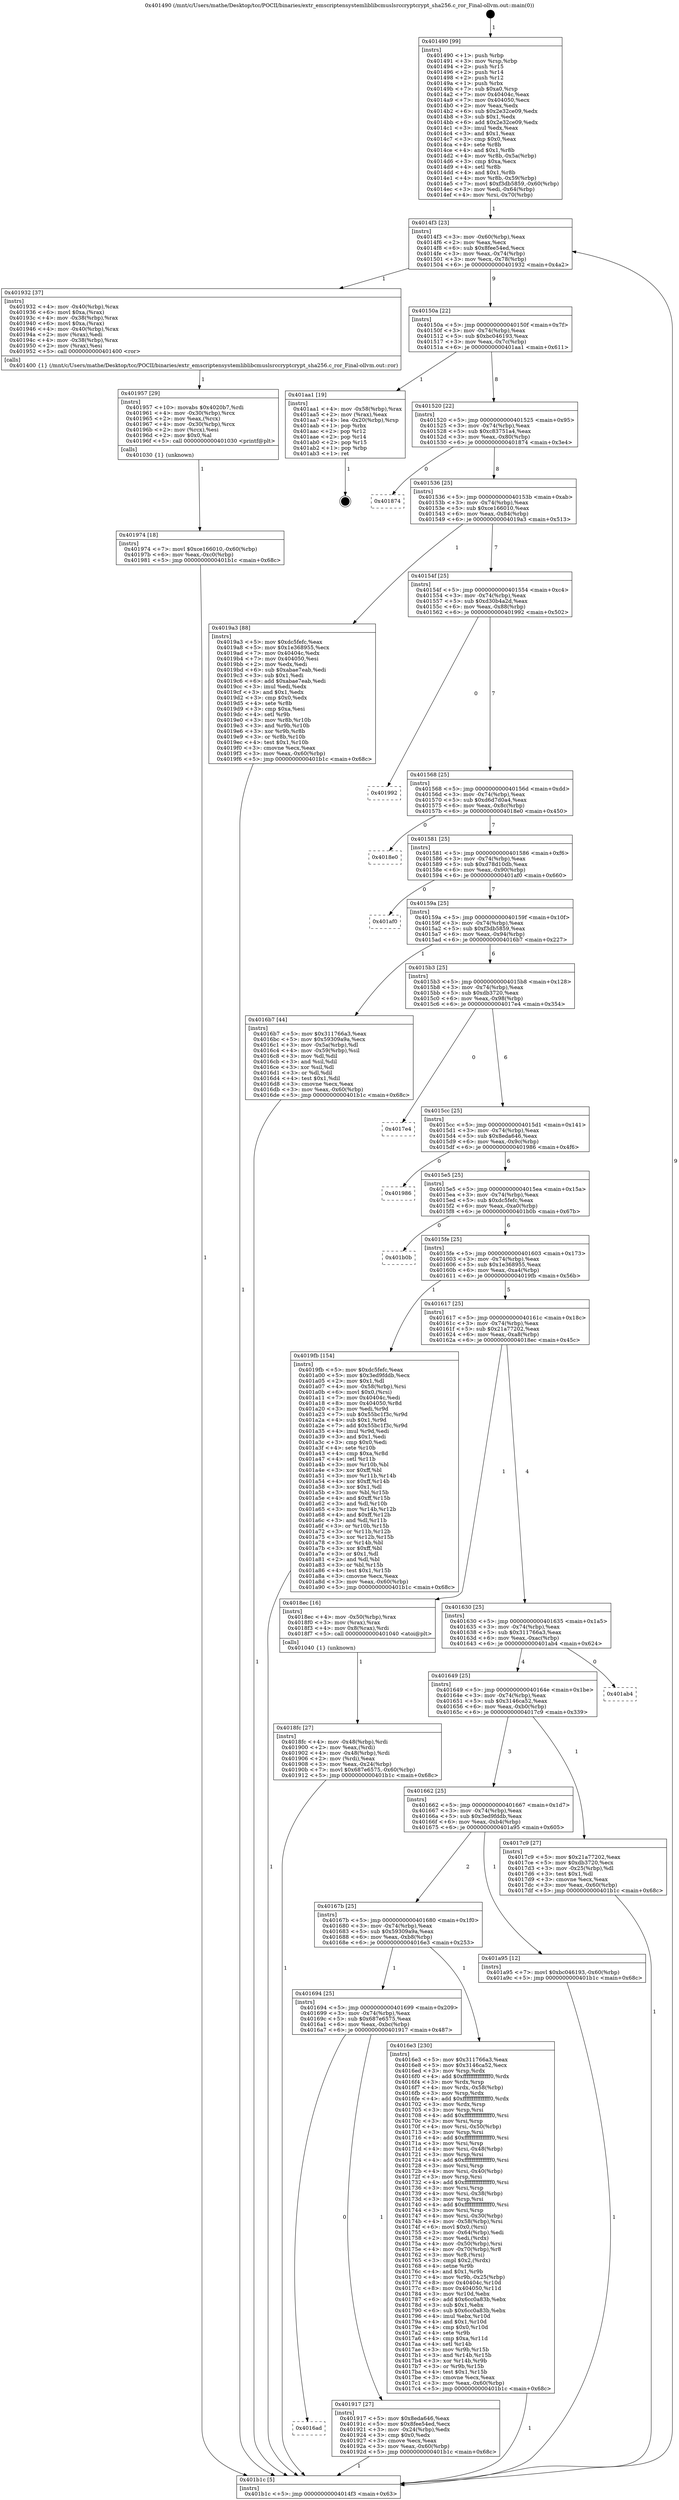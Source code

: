 digraph "0x401490" {
  label = "0x401490 (/mnt/c/Users/mathe/Desktop/tcc/POCII/binaries/extr_emscriptensystemliblibcmuslsrccryptcrypt_sha256.c_ror_Final-ollvm.out::main(0))"
  labelloc = "t"
  node[shape=record]

  Entry [label="",width=0.3,height=0.3,shape=circle,fillcolor=black,style=filled]
  "0x4014f3" [label="{
     0x4014f3 [23]\l
     | [instrs]\l
     &nbsp;&nbsp;0x4014f3 \<+3\>: mov -0x60(%rbp),%eax\l
     &nbsp;&nbsp;0x4014f6 \<+2\>: mov %eax,%ecx\l
     &nbsp;&nbsp;0x4014f8 \<+6\>: sub $0x8fee54ed,%ecx\l
     &nbsp;&nbsp;0x4014fe \<+3\>: mov %eax,-0x74(%rbp)\l
     &nbsp;&nbsp;0x401501 \<+3\>: mov %ecx,-0x78(%rbp)\l
     &nbsp;&nbsp;0x401504 \<+6\>: je 0000000000401932 \<main+0x4a2\>\l
  }"]
  "0x401932" [label="{
     0x401932 [37]\l
     | [instrs]\l
     &nbsp;&nbsp;0x401932 \<+4\>: mov -0x40(%rbp),%rax\l
     &nbsp;&nbsp;0x401936 \<+6\>: movl $0xa,(%rax)\l
     &nbsp;&nbsp;0x40193c \<+4\>: mov -0x38(%rbp),%rax\l
     &nbsp;&nbsp;0x401940 \<+6\>: movl $0xa,(%rax)\l
     &nbsp;&nbsp;0x401946 \<+4\>: mov -0x40(%rbp),%rax\l
     &nbsp;&nbsp;0x40194a \<+2\>: mov (%rax),%edi\l
     &nbsp;&nbsp;0x40194c \<+4\>: mov -0x38(%rbp),%rax\l
     &nbsp;&nbsp;0x401950 \<+2\>: mov (%rax),%esi\l
     &nbsp;&nbsp;0x401952 \<+5\>: call 0000000000401400 \<ror\>\l
     | [calls]\l
     &nbsp;&nbsp;0x401400 \{1\} (/mnt/c/Users/mathe/Desktop/tcc/POCII/binaries/extr_emscriptensystemliblibcmuslsrccryptcrypt_sha256.c_ror_Final-ollvm.out::ror)\l
  }"]
  "0x40150a" [label="{
     0x40150a [22]\l
     | [instrs]\l
     &nbsp;&nbsp;0x40150a \<+5\>: jmp 000000000040150f \<main+0x7f\>\l
     &nbsp;&nbsp;0x40150f \<+3\>: mov -0x74(%rbp),%eax\l
     &nbsp;&nbsp;0x401512 \<+5\>: sub $0xbc046193,%eax\l
     &nbsp;&nbsp;0x401517 \<+3\>: mov %eax,-0x7c(%rbp)\l
     &nbsp;&nbsp;0x40151a \<+6\>: je 0000000000401aa1 \<main+0x611\>\l
  }"]
  Exit [label="",width=0.3,height=0.3,shape=circle,fillcolor=black,style=filled,peripheries=2]
  "0x401aa1" [label="{
     0x401aa1 [19]\l
     | [instrs]\l
     &nbsp;&nbsp;0x401aa1 \<+4\>: mov -0x58(%rbp),%rax\l
     &nbsp;&nbsp;0x401aa5 \<+2\>: mov (%rax),%eax\l
     &nbsp;&nbsp;0x401aa7 \<+4\>: lea -0x20(%rbp),%rsp\l
     &nbsp;&nbsp;0x401aab \<+1\>: pop %rbx\l
     &nbsp;&nbsp;0x401aac \<+2\>: pop %r12\l
     &nbsp;&nbsp;0x401aae \<+2\>: pop %r14\l
     &nbsp;&nbsp;0x401ab0 \<+2\>: pop %r15\l
     &nbsp;&nbsp;0x401ab2 \<+1\>: pop %rbp\l
     &nbsp;&nbsp;0x401ab3 \<+1\>: ret\l
  }"]
  "0x401520" [label="{
     0x401520 [22]\l
     | [instrs]\l
     &nbsp;&nbsp;0x401520 \<+5\>: jmp 0000000000401525 \<main+0x95\>\l
     &nbsp;&nbsp;0x401525 \<+3\>: mov -0x74(%rbp),%eax\l
     &nbsp;&nbsp;0x401528 \<+5\>: sub $0xc83751a4,%eax\l
     &nbsp;&nbsp;0x40152d \<+3\>: mov %eax,-0x80(%rbp)\l
     &nbsp;&nbsp;0x401530 \<+6\>: je 0000000000401874 \<main+0x3e4\>\l
  }"]
  "0x401974" [label="{
     0x401974 [18]\l
     | [instrs]\l
     &nbsp;&nbsp;0x401974 \<+7\>: movl $0xce166010,-0x60(%rbp)\l
     &nbsp;&nbsp;0x40197b \<+6\>: mov %eax,-0xc0(%rbp)\l
     &nbsp;&nbsp;0x401981 \<+5\>: jmp 0000000000401b1c \<main+0x68c\>\l
  }"]
  "0x401874" [label="{
     0x401874\l
  }", style=dashed]
  "0x401536" [label="{
     0x401536 [25]\l
     | [instrs]\l
     &nbsp;&nbsp;0x401536 \<+5\>: jmp 000000000040153b \<main+0xab\>\l
     &nbsp;&nbsp;0x40153b \<+3\>: mov -0x74(%rbp),%eax\l
     &nbsp;&nbsp;0x40153e \<+5\>: sub $0xce166010,%eax\l
     &nbsp;&nbsp;0x401543 \<+6\>: mov %eax,-0x84(%rbp)\l
     &nbsp;&nbsp;0x401549 \<+6\>: je 00000000004019a3 \<main+0x513\>\l
  }"]
  "0x401957" [label="{
     0x401957 [29]\l
     | [instrs]\l
     &nbsp;&nbsp;0x401957 \<+10\>: movabs $0x4020b7,%rdi\l
     &nbsp;&nbsp;0x401961 \<+4\>: mov -0x30(%rbp),%rcx\l
     &nbsp;&nbsp;0x401965 \<+2\>: mov %eax,(%rcx)\l
     &nbsp;&nbsp;0x401967 \<+4\>: mov -0x30(%rbp),%rcx\l
     &nbsp;&nbsp;0x40196b \<+2\>: mov (%rcx),%esi\l
     &nbsp;&nbsp;0x40196d \<+2\>: mov $0x0,%al\l
     &nbsp;&nbsp;0x40196f \<+5\>: call 0000000000401030 \<printf@plt\>\l
     | [calls]\l
     &nbsp;&nbsp;0x401030 \{1\} (unknown)\l
  }"]
  "0x4019a3" [label="{
     0x4019a3 [88]\l
     | [instrs]\l
     &nbsp;&nbsp;0x4019a3 \<+5\>: mov $0xdc5fefc,%eax\l
     &nbsp;&nbsp;0x4019a8 \<+5\>: mov $0x1e368955,%ecx\l
     &nbsp;&nbsp;0x4019ad \<+7\>: mov 0x40404c,%edx\l
     &nbsp;&nbsp;0x4019b4 \<+7\>: mov 0x404050,%esi\l
     &nbsp;&nbsp;0x4019bb \<+2\>: mov %edx,%edi\l
     &nbsp;&nbsp;0x4019bd \<+6\>: sub $0xabae7eab,%edi\l
     &nbsp;&nbsp;0x4019c3 \<+3\>: sub $0x1,%edi\l
     &nbsp;&nbsp;0x4019c6 \<+6\>: add $0xabae7eab,%edi\l
     &nbsp;&nbsp;0x4019cc \<+3\>: imul %edi,%edx\l
     &nbsp;&nbsp;0x4019cf \<+3\>: and $0x1,%edx\l
     &nbsp;&nbsp;0x4019d2 \<+3\>: cmp $0x0,%edx\l
     &nbsp;&nbsp;0x4019d5 \<+4\>: sete %r8b\l
     &nbsp;&nbsp;0x4019d9 \<+3\>: cmp $0xa,%esi\l
     &nbsp;&nbsp;0x4019dc \<+4\>: setl %r9b\l
     &nbsp;&nbsp;0x4019e0 \<+3\>: mov %r8b,%r10b\l
     &nbsp;&nbsp;0x4019e3 \<+3\>: and %r9b,%r10b\l
     &nbsp;&nbsp;0x4019e6 \<+3\>: xor %r9b,%r8b\l
     &nbsp;&nbsp;0x4019e9 \<+3\>: or %r8b,%r10b\l
     &nbsp;&nbsp;0x4019ec \<+4\>: test $0x1,%r10b\l
     &nbsp;&nbsp;0x4019f0 \<+3\>: cmovne %ecx,%eax\l
     &nbsp;&nbsp;0x4019f3 \<+3\>: mov %eax,-0x60(%rbp)\l
     &nbsp;&nbsp;0x4019f6 \<+5\>: jmp 0000000000401b1c \<main+0x68c\>\l
  }"]
  "0x40154f" [label="{
     0x40154f [25]\l
     | [instrs]\l
     &nbsp;&nbsp;0x40154f \<+5\>: jmp 0000000000401554 \<main+0xc4\>\l
     &nbsp;&nbsp;0x401554 \<+3\>: mov -0x74(%rbp),%eax\l
     &nbsp;&nbsp;0x401557 \<+5\>: sub $0xd30b4a2d,%eax\l
     &nbsp;&nbsp;0x40155c \<+6\>: mov %eax,-0x88(%rbp)\l
     &nbsp;&nbsp;0x401562 \<+6\>: je 0000000000401992 \<main+0x502\>\l
  }"]
  "0x4016ad" [label="{
     0x4016ad\l
  }", style=dashed]
  "0x401992" [label="{
     0x401992\l
  }", style=dashed]
  "0x401568" [label="{
     0x401568 [25]\l
     | [instrs]\l
     &nbsp;&nbsp;0x401568 \<+5\>: jmp 000000000040156d \<main+0xdd\>\l
     &nbsp;&nbsp;0x40156d \<+3\>: mov -0x74(%rbp),%eax\l
     &nbsp;&nbsp;0x401570 \<+5\>: sub $0xd6d7d0a4,%eax\l
     &nbsp;&nbsp;0x401575 \<+6\>: mov %eax,-0x8c(%rbp)\l
     &nbsp;&nbsp;0x40157b \<+6\>: je 00000000004018e0 \<main+0x450\>\l
  }"]
  "0x401917" [label="{
     0x401917 [27]\l
     | [instrs]\l
     &nbsp;&nbsp;0x401917 \<+5\>: mov $0x8eda646,%eax\l
     &nbsp;&nbsp;0x40191c \<+5\>: mov $0x8fee54ed,%ecx\l
     &nbsp;&nbsp;0x401921 \<+3\>: mov -0x24(%rbp),%edx\l
     &nbsp;&nbsp;0x401924 \<+3\>: cmp $0x0,%edx\l
     &nbsp;&nbsp;0x401927 \<+3\>: cmove %ecx,%eax\l
     &nbsp;&nbsp;0x40192a \<+3\>: mov %eax,-0x60(%rbp)\l
     &nbsp;&nbsp;0x40192d \<+5\>: jmp 0000000000401b1c \<main+0x68c\>\l
  }"]
  "0x4018e0" [label="{
     0x4018e0\l
  }", style=dashed]
  "0x401581" [label="{
     0x401581 [25]\l
     | [instrs]\l
     &nbsp;&nbsp;0x401581 \<+5\>: jmp 0000000000401586 \<main+0xf6\>\l
     &nbsp;&nbsp;0x401586 \<+3\>: mov -0x74(%rbp),%eax\l
     &nbsp;&nbsp;0x401589 \<+5\>: sub $0xd78d10db,%eax\l
     &nbsp;&nbsp;0x40158e \<+6\>: mov %eax,-0x90(%rbp)\l
     &nbsp;&nbsp;0x401594 \<+6\>: je 0000000000401af0 \<main+0x660\>\l
  }"]
  "0x4018fc" [label="{
     0x4018fc [27]\l
     | [instrs]\l
     &nbsp;&nbsp;0x4018fc \<+4\>: mov -0x48(%rbp),%rdi\l
     &nbsp;&nbsp;0x401900 \<+2\>: mov %eax,(%rdi)\l
     &nbsp;&nbsp;0x401902 \<+4\>: mov -0x48(%rbp),%rdi\l
     &nbsp;&nbsp;0x401906 \<+2\>: mov (%rdi),%eax\l
     &nbsp;&nbsp;0x401908 \<+3\>: mov %eax,-0x24(%rbp)\l
     &nbsp;&nbsp;0x40190b \<+7\>: movl $0x687e6575,-0x60(%rbp)\l
     &nbsp;&nbsp;0x401912 \<+5\>: jmp 0000000000401b1c \<main+0x68c\>\l
  }"]
  "0x401af0" [label="{
     0x401af0\l
  }", style=dashed]
  "0x40159a" [label="{
     0x40159a [25]\l
     | [instrs]\l
     &nbsp;&nbsp;0x40159a \<+5\>: jmp 000000000040159f \<main+0x10f\>\l
     &nbsp;&nbsp;0x40159f \<+3\>: mov -0x74(%rbp),%eax\l
     &nbsp;&nbsp;0x4015a2 \<+5\>: sub $0xf3db5859,%eax\l
     &nbsp;&nbsp;0x4015a7 \<+6\>: mov %eax,-0x94(%rbp)\l
     &nbsp;&nbsp;0x4015ad \<+6\>: je 00000000004016b7 \<main+0x227\>\l
  }"]
  "0x401694" [label="{
     0x401694 [25]\l
     | [instrs]\l
     &nbsp;&nbsp;0x401694 \<+5\>: jmp 0000000000401699 \<main+0x209\>\l
     &nbsp;&nbsp;0x401699 \<+3\>: mov -0x74(%rbp),%eax\l
     &nbsp;&nbsp;0x40169c \<+5\>: sub $0x687e6575,%eax\l
     &nbsp;&nbsp;0x4016a1 \<+6\>: mov %eax,-0xbc(%rbp)\l
     &nbsp;&nbsp;0x4016a7 \<+6\>: je 0000000000401917 \<main+0x487\>\l
  }"]
  "0x4016b7" [label="{
     0x4016b7 [44]\l
     | [instrs]\l
     &nbsp;&nbsp;0x4016b7 \<+5\>: mov $0x311766a3,%eax\l
     &nbsp;&nbsp;0x4016bc \<+5\>: mov $0x59309a9a,%ecx\l
     &nbsp;&nbsp;0x4016c1 \<+3\>: mov -0x5a(%rbp),%dl\l
     &nbsp;&nbsp;0x4016c4 \<+4\>: mov -0x59(%rbp),%sil\l
     &nbsp;&nbsp;0x4016c8 \<+3\>: mov %dl,%dil\l
     &nbsp;&nbsp;0x4016cb \<+3\>: and %sil,%dil\l
     &nbsp;&nbsp;0x4016ce \<+3\>: xor %sil,%dl\l
     &nbsp;&nbsp;0x4016d1 \<+3\>: or %dl,%dil\l
     &nbsp;&nbsp;0x4016d4 \<+4\>: test $0x1,%dil\l
     &nbsp;&nbsp;0x4016d8 \<+3\>: cmovne %ecx,%eax\l
     &nbsp;&nbsp;0x4016db \<+3\>: mov %eax,-0x60(%rbp)\l
     &nbsp;&nbsp;0x4016de \<+5\>: jmp 0000000000401b1c \<main+0x68c\>\l
  }"]
  "0x4015b3" [label="{
     0x4015b3 [25]\l
     | [instrs]\l
     &nbsp;&nbsp;0x4015b3 \<+5\>: jmp 00000000004015b8 \<main+0x128\>\l
     &nbsp;&nbsp;0x4015b8 \<+3\>: mov -0x74(%rbp),%eax\l
     &nbsp;&nbsp;0x4015bb \<+5\>: sub $0xdb3720,%eax\l
     &nbsp;&nbsp;0x4015c0 \<+6\>: mov %eax,-0x98(%rbp)\l
     &nbsp;&nbsp;0x4015c6 \<+6\>: je 00000000004017e4 \<main+0x354\>\l
  }"]
  "0x401b1c" [label="{
     0x401b1c [5]\l
     | [instrs]\l
     &nbsp;&nbsp;0x401b1c \<+5\>: jmp 00000000004014f3 \<main+0x63\>\l
  }"]
  "0x401490" [label="{
     0x401490 [99]\l
     | [instrs]\l
     &nbsp;&nbsp;0x401490 \<+1\>: push %rbp\l
     &nbsp;&nbsp;0x401491 \<+3\>: mov %rsp,%rbp\l
     &nbsp;&nbsp;0x401494 \<+2\>: push %r15\l
     &nbsp;&nbsp;0x401496 \<+2\>: push %r14\l
     &nbsp;&nbsp;0x401498 \<+2\>: push %r12\l
     &nbsp;&nbsp;0x40149a \<+1\>: push %rbx\l
     &nbsp;&nbsp;0x40149b \<+7\>: sub $0xa0,%rsp\l
     &nbsp;&nbsp;0x4014a2 \<+7\>: mov 0x40404c,%eax\l
     &nbsp;&nbsp;0x4014a9 \<+7\>: mov 0x404050,%ecx\l
     &nbsp;&nbsp;0x4014b0 \<+2\>: mov %eax,%edx\l
     &nbsp;&nbsp;0x4014b2 \<+6\>: sub $0x2e32ce09,%edx\l
     &nbsp;&nbsp;0x4014b8 \<+3\>: sub $0x1,%edx\l
     &nbsp;&nbsp;0x4014bb \<+6\>: add $0x2e32ce09,%edx\l
     &nbsp;&nbsp;0x4014c1 \<+3\>: imul %edx,%eax\l
     &nbsp;&nbsp;0x4014c4 \<+3\>: and $0x1,%eax\l
     &nbsp;&nbsp;0x4014c7 \<+3\>: cmp $0x0,%eax\l
     &nbsp;&nbsp;0x4014ca \<+4\>: sete %r8b\l
     &nbsp;&nbsp;0x4014ce \<+4\>: and $0x1,%r8b\l
     &nbsp;&nbsp;0x4014d2 \<+4\>: mov %r8b,-0x5a(%rbp)\l
     &nbsp;&nbsp;0x4014d6 \<+3\>: cmp $0xa,%ecx\l
     &nbsp;&nbsp;0x4014d9 \<+4\>: setl %r8b\l
     &nbsp;&nbsp;0x4014dd \<+4\>: and $0x1,%r8b\l
     &nbsp;&nbsp;0x4014e1 \<+4\>: mov %r8b,-0x59(%rbp)\l
     &nbsp;&nbsp;0x4014e5 \<+7\>: movl $0xf3db5859,-0x60(%rbp)\l
     &nbsp;&nbsp;0x4014ec \<+3\>: mov %edi,-0x64(%rbp)\l
     &nbsp;&nbsp;0x4014ef \<+4\>: mov %rsi,-0x70(%rbp)\l
  }"]
  "0x4016e3" [label="{
     0x4016e3 [230]\l
     | [instrs]\l
     &nbsp;&nbsp;0x4016e3 \<+5\>: mov $0x311766a3,%eax\l
     &nbsp;&nbsp;0x4016e8 \<+5\>: mov $0x3146ca52,%ecx\l
     &nbsp;&nbsp;0x4016ed \<+3\>: mov %rsp,%rdx\l
     &nbsp;&nbsp;0x4016f0 \<+4\>: add $0xfffffffffffffff0,%rdx\l
     &nbsp;&nbsp;0x4016f4 \<+3\>: mov %rdx,%rsp\l
     &nbsp;&nbsp;0x4016f7 \<+4\>: mov %rdx,-0x58(%rbp)\l
     &nbsp;&nbsp;0x4016fb \<+3\>: mov %rsp,%rdx\l
     &nbsp;&nbsp;0x4016fe \<+4\>: add $0xfffffffffffffff0,%rdx\l
     &nbsp;&nbsp;0x401702 \<+3\>: mov %rdx,%rsp\l
     &nbsp;&nbsp;0x401705 \<+3\>: mov %rsp,%rsi\l
     &nbsp;&nbsp;0x401708 \<+4\>: add $0xfffffffffffffff0,%rsi\l
     &nbsp;&nbsp;0x40170c \<+3\>: mov %rsi,%rsp\l
     &nbsp;&nbsp;0x40170f \<+4\>: mov %rsi,-0x50(%rbp)\l
     &nbsp;&nbsp;0x401713 \<+3\>: mov %rsp,%rsi\l
     &nbsp;&nbsp;0x401716 \<+4\>: add $0xfffffffffffffff0,%rsi\l
     &nbsp;&nbsp;0x40171a \<+3\>: mov %rsi,%rsp\l
     &nbsp;&nbsp;0x40171d \<+4\>: mov %rsi,-0x48(%rbp)\l
     &nbsp;&nbsp;0x401721 \<+3\>: mov %rsp,%rsi\l
     &nbsp;&nbsp;0x401724 \<+4\>: add $0xfffffffffffffff0,%rsi\l
     &nbsp;&nbsp;0x401728 \<+3\>: mov %rsi,%rsp\l
     &nbsp;&nbsp;0x40172b \<+4\>: mov %rsi,-0x40(%rbp)\l
     &nbsp;&nbsp;0x40172f \<+3\>: mov %rsp,%rsi\l
     &nbsp;&nbsp;0x401732 \<+4\>: add $0xfffffffffffffff0,%rsi\l
     &nbsp;&nbsp;0x401736 \<+3\>: mov %rsi,%rsp\l
     &nbsp;&nbsp;0x401739 \<+4\>: mov %rsi,-0x38(%rbp)\l
     &nbsp;&nbsp;0x40173d \<+3\>: mov %rsp,%rsi\l
     &nbsp;&nbsp;0x401740 \<+4\>: add $0xfffffffffffffff0,%rsi\l
     &nbsp;&nbsp;0x401744 \<+3\>: mov %rsi,%rsp\l
     &nbsp;&nbsp;0x401747 \<+4\>: mov %rsi,-0x30(%rbp)\l
     &nbsp;&nbsp;0x40174b \<+4\>: mov -0x58(%rbp),%rsi\l
     &nbsp;&nbsp;0x40174f \<+6\>: movl $0x0,(%rsi)\l
     &nbsp;&nbsp;0x401755 \<+3\>: mov -0x64(%rbp),%edi\l
     &nbsp;&nbsp;0x401758 \<+2\>: mov %edi,(%rdx)\l
     &nbsp;&nbsp;0x40175a \<+4\>: mov -0x50(%rbp),%rsi\l
     &nbsp;&nbsp;0x40175e \<+4\>: mov -0x70(%rbp),%r8\l
     &nbsp;&nbsp;0x401762 \<+3\>: mov %r8,(%rsi)\l
     &nbsp;&nbsp;0x401765 \<+3\>: cmpl $0x2,(%rdx)\l
     &nbsp;&nbsp;0x401768 \<+4\>: setne %r9b\l
     &nbsp;&nbsp;0x40176c \<+4\>: and $0x1,%r9b\l
     &nbsp;&nbsp;0x401770 \<+4\>: mov %r9b,-0x25(%rbp)\l
     &nbsp;&nbsp;0x401774 \<+8\>: mov 0x40404c,%r10d\l
     &nbsp;&nbsp;0x40177c \<+8\>: mov 0x404050,%r11d\l
     &nbsp;&nbsp;0x401784 \<+3\>: mov %r10d,%ebx\l
     &nbsp;&nbsp;0x401787 \<+6\>: add $0x6cc0a83b,%ebx\l
     &nbsp;&nbsp;0x40178d \<+3\>: sub $0x1,%ebx\l
     &nbsp;&nbsp;0x401790 \<+6\>: sub $0x6cc0a83b,%ebx\l
     &nbsp;&nbsp;0x401796 \<+4\>: imul %ebx,%r10d\l
     &nbsp;&nbsp;0x40179a \<+4\>: and $0x1,%r10d\l
     &nbsp;&nbsp;0x40179e \<+4\>: cmp $0x0,%r10d\l
     &nbsp;&nbsp;0x4017a2 \<+4\>: sete %r9b\l
     &nbsp;&nbsp;0x4017a6 \<+4\>: cmp $0xa,%r11d\l
     &nbsp;&nbsp;0x4017aa \<+4\>: setl %r14b\l
     &nbsp;&nbsp;0x4017ae \<+3\>: mov %r9b,%r15b\l
     &nbsp;&nbsp;0x4017b1 \<+3\>: and %r14b,%r15b\l
     &nbsp;&nbsp;0x4017b4 \<+3\>: xor %r14b,%r9b\l
     &nbsp;&nbsp;0x4017b7 \<+3\>: or %r9b,%r15b\l
     &nbsp;&nbsp;0x4017ba \<+4\>: test $0x1,%r15b\l
     &nbsp;&nbsp;0x4017be \<+3\>: cmovne %ecx,%eax\l
     &nbsp;&nbsp;0x4017c1 \<+3\>: mov %eax,-0x60(%rbp)\l
     &nbsp;&nbsp;0x4017c4 \<+5\>: jmp 0000000000401b1c \<main+0x68c\>\l
  }"]
  "0x4017e4" [label="{
     0x4017e4\l
  }", style=dashed]
  "0x4015cc" [label="{
     0x4015cc [25]\l
     | [instrs]\l
     &nbsp;&nbsp;0x4015cc \<+5\>: jmp 00000000004015d1 \<main+0x141\>\l
     &nbsp;&nbsp;0x4015d1 \<+3\>: mov -0x74(%rbp),%eax\l
     &nbsp;&nbsp;0x4015d4 \<+5\>: sub $0x8eda646,%eax\l
     &nbsp;&nbsp;0x4015d9 \<+6\>: mov %eax,-0x9c(%rbp)\l
     &nbsp;&nbsp;0x4015df \<+6\>: je 0000000000401986 \<main+0x4f6\>\l
  }"]
  "0x40167b" [label="{
     0x40167b [25]\l
     | [instrs]\l
     &nbsp;&nbsp;0x40167b \<+5\>: jmp 0000000000401680 \<main+0x1f0\>\l
     &nbsp;&nbsp;0x401680 \<+3\>: mov -0x74(%rbp),%eax\l
     &nbsp;&nbsp;0x401683 \<+5\>: sub $0x59309a9a,%eax\l
     &nbsp;&nbsp;0x401688 \<+6\>: mov %eax,-0xb8(%rbp)\l
     &nbsp;&nbsp;0x40168e \<+6\>: je 00000000004016e3 \<main+0x253\>\l
  }"]
  "0x401986" [label="{
     0x401986\l
  }", style=dashed]
  "0x4015e5" [label="{
     0x4015e5 [25]\l
     | [instrs]\l
     &nbsp;&nbsp;0x4015e5 \<+5\>: jmp 00000000004015ea \<main+0x15a\>\l
     &nbsp;&nbsp;0x4015ea \<+3\>: mov -0x74(%rbp),%eax\l
     &nbsp;&nbsp;0x4015ed \<+5\>: sub $0xdc5fefc,%eax\l
     &nbsp;&nbsp;0x4015f2 \<+6\>: mov %eax,-0xa0(%rbp)\l
     &nbsp;&nbsp;0x4015f8 \<+6\>: je 0000000000401b0b \<main+0x67b\>\l
  }"]
  "0x401a95" [label="{
     0x401a95 [12]\l
     | [instrs]\l
     &nbsp;&nbsp;0x401a95 \<+7\>: movl $0xbc046193,-0x60(%rbp)\l
     &nbsp;&nbsp;0x401a9c \<+5\>: jmp 0000000000401b1c \<main+0x68c\>\l
  }"]
  "0x401b0b" [label="{
     0x401b0b\l
  }", style=dashed]
  "0x4015fe" [label="{
     0x4015fe [25]\l
     | [instrs]\l
     &nbsp;&nbsp;0x4015fe \<+5\>: jmp 0000000000401603 \<main+0x173\>\l
     &nbsp;&nbsp;0x401603 \<+3\>: mov -0x74(%rbp),%eax\l
     &nbsp;&nbsp;0x401606 \<+5\>: sub $0x1e368955,%eax\l
     &nbsp;&nbsp;0x40160b \<+6\>: mov %eax,-0xa4(%rbp)\l
     &nbsp;&nbsp;0x401611 \<+6\>: je 00000000004019fb \<main+0x56b\>\l
  }"]
  "0x401662" [label="{
     0x401662 [25]\l
     | [instrs]\l
     &nbsp;&nbsp;0x401662 \<+5\>: jmp 0000000000401667 \<main+0x1d7\>\l
     &nbsp;&nbsp;0x401667 \<+3\>: mov -0x74(%rbp),%eax\l
     &nbsp;&nbsp;0x40166a \<+5\>: sub $0x3ed9fddb,%eax\l
     &nbsp;&nbsp;0x40166f \<+6\>: mov %eax,-0xb4(%rbp)\l
     &nbsp;&nbsp;0x401675 \<+6\>: je 0000000000401a95 \<main+0x605\>\l
  }"]
  "0x4019fb" [label="{
     0x4019fb [154]\l
     | [instrs]\l
     &nbsp;&nbsp;0x4019fb \<+5\>: mov $0xdc5fefc,%eax\l
     &nbsp;&nbsp;0x401a00 \<+5\>: mov $0x3ed9fddb,%ecx\l
     &nbsp;&nbsp;0x401a05 \<+2\>: mov $0x1,%dl\l
     &nbsp;&nbsp;0x401a07 \<+4\>: mov -0x58(%rbp),%rsi\l
     &nbsp;&nbsp;0x401a0b \<+6\>: movl $0x0,(%rsi)\l
     &nbsp;&nbsp;0x401a11 \<+7\>: mov 0x40404c,%edi\l
     &nbsp;&nbsp;0x401a18 \<+8\>: mov 0x404050,%r8d\l
     &nbsp;&nbsp;0x401a20 \<+3\>: mov %edi,%r9d\l
     &nbsp;&nbsp;0x401a23 \<+7\>: sub $0x55bc1f3c,%r9d\l
     &nbsp;&nbsp;0x401a2a \<+4\>: sub $0x1,%r9d\l
     &nbsp;&nbsp;0x401a2e \<+7\>: add $0x55bc1f3c,%r9d\l
     &nbsp;&nbsp;0x401a35 \<+4\>: imul %r9d,%edi\l
     &nbsp;&nbsp;0x401a39 \<+3\>: and $0x1,%edi\l
     &nbsp;&nbsp;0x401a3c \<+3\>: cmp $0x0,%edi\l
     &nbsp;&nbsp;0x401a3f \<+4\>: sete %r10b\l
     &nbsp;&nbsp;0x401a43 \<+4\>: cmp $0xa,%r8d\l
     &nbsp;&nbsp;0x401a47 \<+4\>: setl %r11b\l
     &nbsp;&nbsp;0x401a4b \<+3\>: mov %r10b,%bl\l
     &nbsp;&nbsp;0x401a4e \<+3\>: xor $0xff,%bl\l
     &nbsp;&nbsp;0x401a51 \<+3\>: mov %r11b,%r14b\l
     &nbsp;&nbsp;0x401a54 \<+4\>: xor $0xff,%r14b\l
     &nbsp;&nbsp;0x401a58 \<+3\>: xor $0x1,%dl\l
     &nbsp;&nbsp;0x401a5b \<+3\>: mov %bl,%r15b\l
     &nbsp;&nbsp;0x401a5e \<+4\>: and $0xff,%r15b\l
     &nbsp;&nbsp;0x401a62 \<+3\>: and %dl,%r10b\l
     &nbsp;&nbsp;0x401a65 \<+3\>: mov %r14b,%r12b\l
     &nbsp;&nbsp;0x401a68 \<+4\>: and $0xff,%r12b\l
     &nbsp;&nbsp;0x401a6c \<+3\>: and %dl,%r11b\l
     &nbsp;&nbsp;0x401a6f \<+3\>: or %r10b,%r15b\l
     &nbsp;&nbsp;0x401a72 \<+3\>: or %r11b,%r12b\l
     &nbsp;&nbsp;0x401a75 \<+3\>: xor %r12b,%r15b\l
     &nbsp;&nbsp;0x401a78 \<+3\>: or %r14b,%bl\l
     &nbsp;&nbsp;0x401a7b \<+3\>: xor $0xff,%bl\l
     &nbsp;&nbsp;0x401a7e \<+3\>: or $0x1,%dl\l
     &nbsp;&nbsp;0x401a81 \<+2\>: and %dl,%bl\l
     &nbsp;&nbsp;0x401a83 \<+3\>: or %bl,%r15b\l
     &nbsp;&nbsp;0x401a86 \<+4\>: test $0x1,%r15b\l
     &nbsp;&nbsp;0x401a8a \<+3\>: cmovne %ecx,%eax\l
     &nbsp;&nbsp;0x401a8d \<+3\>: mov %eax,-0x60(%rbp)\l
     &nbsp;&nbsp;0x401a90 \<+5\>: jmp 0000000000401b1c \<main+0x68c\>\l
  }"]
  "0x401617" [label="{
     0x401617 [25]\l
     | [instrs]\l
     &nbsp;&nbsp;0x401617 \<+5\>: jmp 000000000040161c \<main+0x18c\>\l
     &nbsp;&nbsp;0x40161c \<+3\>: mov -0x74(%rbp),%eax\l
     &nbsp;&nbsp;0x40161f \<+5\>: sub $0x21a77202,%eax\l
     &nbsp;&nbsp;0x401624 \<+6\>: mov %eax,-0xa8(%rbp)\l
     &nbsp;&nbsp;0x40162a \<+6\>: je 00000000004018ec \<main+0x45c\>\l
  }"]
  "0x4017c9" [label="{
     0x4017c9 [27]\l
     | [instrs]\l
     &nbsp;&nbsp;0x4017c9 \<+5\>: mov $0x21a77202,%eax\l
     &nbsp;&nbsp;0x4017ce \<+5\>: mov $0xdb3720,%ecx\l
     &nbsp;&nbsp;0x4017d3 \<+3\>: mov -0x25(%rbp),%dl\l
     &nbsp;&nbsp;0x4017d6 \<+3\>: test $0x1,%dl\l
     &nbsp;&nbsp;0x4017d9 \<+3\>: cmovne %ecx,%eax\l
     &nbsp;&nbsp;0x4017dc \<+3\>: mov %eax,-0x60(%rbp)\l
     &nbsp;&nbsp;0x4017df \<+5\>: jmp 0000000000401b1c \<main+0x68c\>\l
  }"]
  "0x4018ec" [label="{
     0x4018ec [16]\l
     | [instrs]\l
     &nbsp;&nbsp;0x4018ec \<+4\>: mov -0x50(%rbp),%rax\l
     &nbsp;&nbsp;0x4018f0 \<+3\>: mov (%rax),%rax\l
     &nbsp;&nbsp;0x4018f3 \<+4\>: mov 0x8(%rax),%rdi\l
     &nbsp;&nbsp;0x4018f7 \<+5\>: call 0000000000401040 \<atoi@plt\>\l
     | [calls]\l
     &nbsp;&nbsp;0x401040 \{1\} (unknown)\l
  }"]
  "0x401630" [label="{
     0x401630 [25]\l
     | [instrs]\l
     &nbsp;&nbsp;0x401630 \<+5\>: jmp 0000000000401635 \<main+0x1a5\>\l
     &nbsp;&nbsp;0x401635 \<+3\>: mov -0x74(%rbp),%eax\l
     &nbsp;&nbsp;0x401638 \<+5\>: sub $0x311766a3,%eax\l
     &nbsp;&nbsp;0x40163d \<+6\>: mov %eax,-0xac(%rbp)\l
     &nbsp;&nbsp;0x401643 \<+6\>: je 0000000000401ab4 \<main+0x624\>\l
  }"]
  "0x401649" [label="{
     0x401649 [25]\l
     | [instrs]\l
     &nbsp;&nbsp;0x401649 \<+5\>: jmp 000000000040164e \<main+0x1be\>\l
     &nbsp;&nbsp;0x40164e \<+3\>: mov -0x74(%rbp),%eax\l
     &nbsp;&nbsp;0x401651 \<+5\>: sub $0x3146ca52,%eax\l
     &nbsp;&nbsp;0x401656 \<+6\>: mov %eax,-0xb0(%rbp)\l
     &nbsp;&nbsp;0x40165c \<+6\>: je 00000000004017c9 \<main+0x339\>\l
  }"]
  "0x401ab4" [label="{
     0x401ab4\l
  }", style=dashed]
  Entry -> "0x401490" [label=" 1"]
  "0x4014f3" -> "0x401932" [label=" 1"]
  "0x4014f3" -> "0x40150a" [label=" 9"]
  "0x401aa1" -> Exit [label=" 1"]
  "0x40150a" -> "0x401aa1" [label=" 1"]
  "0x40150a" -> "0x401520" [label=" 8"]
  "0x401a95" -> "0x401b1c" [label=" 1"]
  "0x401520" -> "0x401874" [label=" 0"]
  "0x401520" -> "0x401536" [label=" 8"]
  "0x4019fb" -> "0x401b1c" [label=" 1"]
  "0x401536" -> "0x4019a3" [label=" 1"]
  "0x401536" -> "0x40154f" [label=" 7"]
  "0x4019a3" -> "0x401b1c" [label=" 1"]
  "0x40154f" -> "0x401992" [label=" 0"]
  "0x40154f" -> "0x401568" [label=" 7"]
  "0x401974" -> "0x401b1c" [label=" 1"]
  "0x401568" -> "0x4018e0" [label=" 0"]
  "0x401568" -> "0x401581" [label=" 7"]
  "0x401957" -> "0x401974" [label=" 1"]
  "0x401581" -> "0x401af0" [label=" 0"]
  "0x401581" -> "0x40159a" [label=" 7"]
  "0x401917" -> "0x401b1c" [label=" 1"]
  "0x40159a" -> "0x4016b7" [label=" 1"]
  "0x40159a" -> "0x4015b3" [label=" 6"]
  "0x4016b7" -> "0x401b1c" [label=" 1"]
  "0x401490" -> "0x4014f3" [label=" 1"]
  "0x401b1c" -> "0x4014f3" [label=" 9"]
  "0x401694" -> "0x4016ad" [label=" 0"]
  "0x4015b3" -> "0x4017e4" [label=" 0"]
  "0x4015b3" -> "0x4015cc" [label=" 6"]
  "0x401694" -> "0x401917" [label=" 1"]
  "0x4015cc" -> "0x401986" [label=" 0"]
  "0x4015cc" -> "0x4015e5" [label=" 6"]
  "0x4018fc" -> "0x401b1c" [label=" 1"]
  "0x4015e5" -> "0x401b0b" [label=" 0"]
  "0x4015e5" -> "0x4015fe" [label=" 6"]
  "0x4018ec" -> "0x4018fc" [label=" 1"]
  "0x4015fe" -> "0x4019fb" [label=" 1"]
  "0x4015fe" -> "0x401617" [label=" 5"]
  "0x4016e3" -> "0x401b1c" [label=" 1"]
  "0x401617" -> "0x4018ec" [label=" 1"]
  "0x401617" -> "0x401630" [label=" 4"]
  "0x40167b" -> "0x401694" [label=" 1"]
  "0x401630" -> "0x401ab4" [label=" 0"]
  "0x401630" -> "0x401649" [label=" 4"]
  "0x40167b" -> "0x4016e3" [label=" 1"]
  "0x401649" -> "0x4017c9" [label=" 1"]
  "0x401649" -> "0x401662" [label=" 3"]
  "0x4017c9" -> "0x401b1c" [label=" 1"]
  "0x401662" -> "0x401a95" [label=" 1"]
  "0x401662" -> "0x40167b" [label=" 2"]
  "0x401932" -> "0x401957" [label=" 1"]
}
